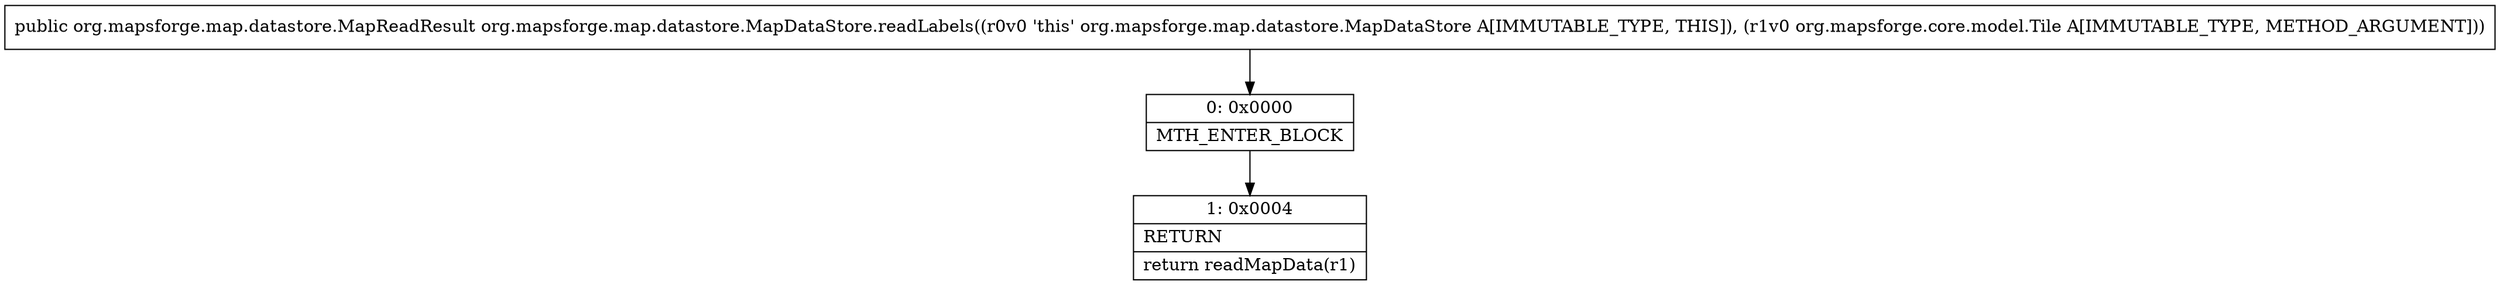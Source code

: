 digraph "CFG fororg.mapsforge.map.datastore.MapDataStore.readLabels(Lorg\/mapsforge\/core\/model\/Tile;)Lorg\/mapsforge\/map\/datastore\/MapReadResult;" {
Node_0 [shape=record,label="{0\:\ 0x0000|MTH_ENTER_BLOCK\l}"];
Node_1 [shape=record,label="{1\:\ 0x0004|RETURN\l|return readMapData(r1)\l}"];
MethodNode[shape=record,label="{public org.mapsforge.map.datastore.MapReadResult org.mapsforge.map.datastore.MapDataStore.readLabels((r0v0 'this' org.mapsforge.map.datastore.MapDataStore A[IMMUTABLE_TYPE, THIS]), (r1v0 org.mapsforge.core.model.Tile A[IMMUTABLE_TYPE, METHOD_ARGUMENT])) }"];
MethodNode -> Node_0;
Node_0 -> Node_1;
}

